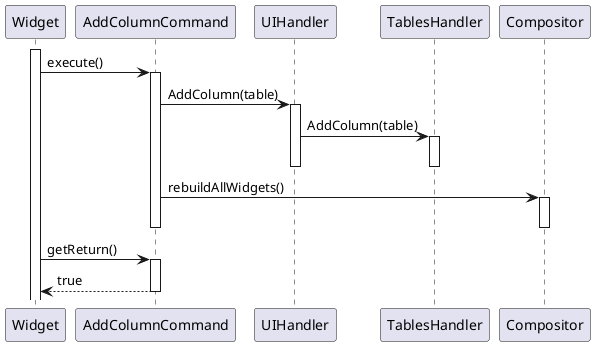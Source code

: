 @startuml
activate Widget
Widget -> AddColumnCommand: execute()
activate AddColumnCommand

AddColumnCommand -> UIHandler: AddColumn(table)
activate UIHandler
UIHandler -> TablesHandler: AddColumn(table)
activate TablesHandler
deactivate
deactivate
AddColumnCommand -> Compositor: rebuildAllWidgets()
activate Compositor
deactivate
deactivate
Widget -> AddColumnCommand: getReturn()
activate AddColumnCommand
return true



@enduml